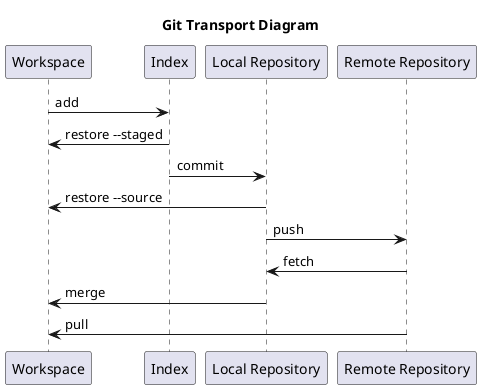 @startuml
title "Git Transport Diagram"

participant Workspace
participant Index
participant "Local Repository" as Local
participant "Remote Repository" as Remote

Workspace -> Index  : add
Index -> Workspace  : restore --staged
Index -> Local      : commit
Local -> Workspace  : restore --source
Local -> Remote     : push
Remote -> Local     : fetch
Local -> Workspace  : merge
Remote -> Workspace : pull

@enduml

